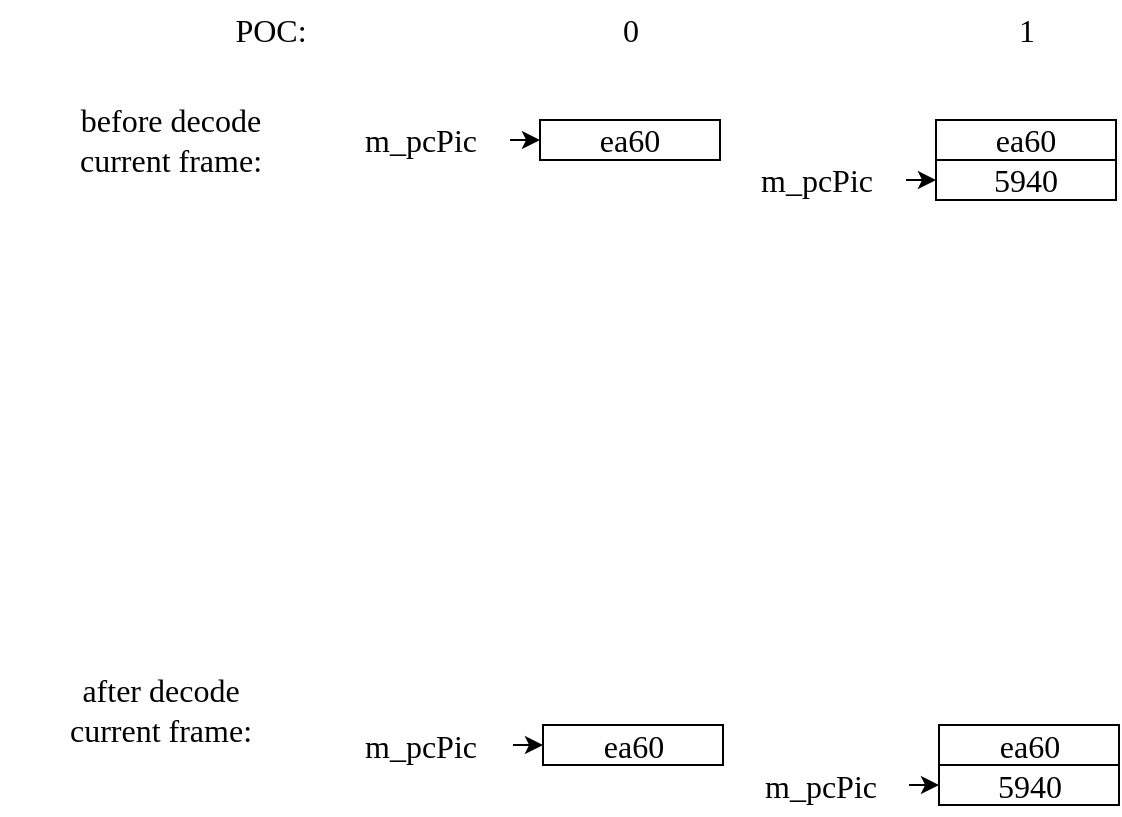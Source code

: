 <mxfile version="20.0.3" type="github">
  <diagram id="m4DaekiL_GEVx1A_Rdox" name="Page-1">
    <mxGraphModel dx="1771" dy="684" grid="1" gridSize="10" guides="1" tooltips="1" connect="1" arrows="1" fold="1" page="1" pageScale="1" pageWidth="827" pageHeight="1169" math="0" shadow="0">
      <root>
        <mxCell id="0" />
        <mxCell id="1" parent="0" />
        <mxCell id="c3yrty8Hjv15ZuBxM9Lw-1" value="ea60" style="rounded=0;whiteSpace=wrap;html=1;fontFamily=Lucida Console;fontSize=16;" vertex="1" parent="1">
          <mxGeometry x="190" y="170" width="90" height="20" as="geometry" />
        </mxCell>
        <mxCell id="c3yrty8Hjv15ZuBxM9Lw-2" value="0" style="text;html=1;resizable=0;autosize=1;align=center;verticalAlign=middle;points=[];fillColor=none;strokeColor=none;rounded=0;fontFamily=Lucida Console;fontSize=16;" vertex="1" parent="1">
          <mxGeometry x="220" y="110" width="30" height="30" as="geometry" />
        </mxCell>
        <mxCell id="c3yrty8Hjv15ZuBxM9Lw-3" value="POC:" style="text;html=1;resizable=0;autosize=1;align=center;verticalAlign=middle;points=[];fillColor=none;strokeColor=none;rounded=0;fontFamily=Lucida Console;fontSize=16;" vertex="1" parent="1">
          <mxGeometry x="25" y="110" width="60" height="30" as="geometry" />
        </mxCell>
        <mxCell id="c3yrty8Hjv15ZuBxM9Lw-4" value="before decode&lt;br&gt;current frame:" style="text;html=1;resizable=0;autosize=1;align=center;verticalAlign=middle;points=[];fillColor=none;strokeColor=none;rounded=0;fontFamily=Lucida Console;fontSize=16;" vertex="1" parent="1">
          <mxGeometry x="-75" y="155" width="160" height="50" as="geometry" />
        </mxCell>
        <mxCell id="c3yrty8Hjv15ZuBxM9Lw-5" value="after decode&lt;br&gt;current frame:" style="text;html=1;resizable=0;autosize=1;align=center;verticalAlign=middle;points=[];fillColor=none;strokeColor=none;rounded=0;fontFamily=Lucida Console;fontSize=16;" vertex="1" parent="1">
          <mxGeometry x="-80" y="440" width="160" height="50" as="geometry" />
        </mxCell>
        <mxCell id="c3yrty8Hjv15ZuBxM9Lw-6" value="ea60" style="rounded=0;whiteSpace=wrap;html=1;fontFamily=Lucida Console;fontSize=16;" vertex="1" parent="1">
          <mxGeometry x="388" y="170" width="90" height="20" as="geometry" />
        </mxCell>
        <mxCell id="c3yrty8Hjv15ZuBxM9Lw-7" value="1" style="text;html=1;resizable=0;autosize=1;align=center;verticalAlign=middle;points=[];fillColor=none;strokeColor=none;rounded=0;fontFamily=Lucida Console;fontSize=16;" vertex="1" parent="1">
          <mxGeometry x="418" y="110" width="30" height="30" as="geometry" />
        </mxCell>
        <mxCell id="c3yrty8Hjv15ZuBxM9Lw-8" value="m_pcPic" style="text;html=1;resizable=0;autosize=1;align=center;verticalAlign=middle;points=[];fillColor=none;strokeColor=none;rounded=0;fontFamily=Lucida Console;fontSize=16;" vertex="1" parent="1">
          <mxGeometry x="85" y="165" width="90" height="30" as="geometry" />
        </mxCell>
        <mxCell id="c3yrty8Hjv15ZuBxM9Lw-9" value="" style="endArrow=classic;html=1;rounded=0;fontFamily=Lucida Console;fontSize=16;entryX=0;entryY=0.5;entryDx=0;entryDy=0;" edge="1" parent="1" source="c3yrty8Hjv15ZuBxM9Lw-8" target="c3yrty8Hjv15ZuBxM9Lw-1">
          <mxGeometry width="50" height="50" relative="1" as="geometry">
            <mxPoint x="390" y="370" as="sourcePoint" />
            <mxPoint x="440" y="320" as="targetPoint" />
          </mxGeometry>
        </mxCell>
        <mxCell id="c3yrty8Hjv15ZuBxM9Lw-10" value="5940" style="rounded=0;whiteSpace=wrap;html=1;fontFamily=Lucida Console;fontSize=16;" vertex="1" parent="1">
          <mxGeometry x="388" y="190" width="90" height="20" as="geometry" />
        </mxCell>
        <mxCell id="c3yrty8Hjv15ZuBxM9Lw-11" value="m_pcPic" style="text;html=1;resizable=0;autosize=1;align=center;verticalAlign=middle;points=[];fillColor=none;strokeColor=none;rounded=0;fontFamily=Lucida Console;fontSize=16;" vertex="1" parent="1">
          <mxGeometry x="283" y="185" width="90" height="30" as="geometry" />
        </mxCell>
        <mxCell id="c3yrty8Hjv15ZuBxM9Lw-12" value="" style="endArrow=classic;html=1;rounded=0;fontFamily=Lucida Console;fontSize=16;entryX=0;entryY=0.5;entryDx=0;entryDy=0;" edge="1" parent="1" source="c3yrty8Hjv15ZuBxM9Lw-11">
          <mxGeometry width="50" height="50" relative="1" as="geometry">
            <mxPoint x="588" y="390" as="sourcePoint" />
            <mxPoint x="388" y="200" as="targetPoint" />
          </mxGeometry>
        </mxCell>
        <mxCell id="c3yrty8Hjv15ZuBxM9Lw-13" value="ea60" style="rounded=0;whiteSpace=wrap;html=1;fontFamily=Lucida Console;fontSize=16;" vertex="1" parent="1">
          <mxGeometry x="191.5" y="472.5" width="90" height="20" as="geometry" />
        </mxCell>
        <mxCell id="c3yrty8Hjv15ZuBxM9Lw-15" value="ea60" style="rounded=0;whiteSpace=wrap;html=1;fontFamily=Lucida Console;fontSize=16;" vertex="1" parent="1">
          <mxGeometry x="389.5" y="472.5" width="90" height="20" as="geometry" />
        </mxCell>
        <mxCell id="c3yrty8Hjv15ZuBxM9Lw-17" value="" style="endArrow=classic;html=1;rounded=0;fontFamily=Lucida Console;fontSize=16;entryX=0;entryY=0.5;entryDx=0;entryDy=0;" edge="1" parent="1" target="c3yrty8Hjv15ZuBxM9Lw-13">
          <mxGeometry width="50" height="50" relative="1" as="geometry">
            <mxPoint x="176.5" y="482.5" as="sourcePoint" />
            <mxPoint x="441.5" y="622.5" as="targetPoint" />
          </mxGeometry>
        </mxCell>
        <mxCell id="c3yrty8Hjv15ZuBxM9Lw-18" value="5940" style="rounded=0;whiteSpace=wrap;html=1;fontFamily=Lucida Console;fontSize=16;" vertex="1" parent="1">
          <mxGeometry x="389.5" y="492.5" width="90" height="20" as="geometry" />
        </mxCell>
        <mxCell id="c3yrty8Hjv15ZuBxM9Lw-19" value="m_pcPic" style="text;html=1;resizable=0;autosize=1;align=center;verticalAlign=middle;points=[];fillColor=none;strokeColor=none;rounded=0;fontFamily=Lucida Console;fontSize=16;" vertex="1" parent="1">
          <mxGeometry x="284.5" y="487.5" width="90" height="30" as="geometry" />
        </mxCell>
        <mxCell id="c3yrty8Hjv15ZuBxM9Lw-20" value="" style="endArrow=classic;html=1;rounded=0;fontFamily=Lucida Console;fontSize=16;entryX=0;entryY=0.5;entryDx=0;entryDy=0;" edge="1" parent="1" source="c3yrty8Hjv15ZuBxM9Lw-19">
          <mxGeometry width="50" height="50" relative="1" as="geometry">
            <mxPoint x="589.5" y="692.5" as="sourcePoint" />
            <mxPoint x="389.5" y="502.5" as="targetPoint" />
          </mxGeometry>
        </mxCell>
        <mxCell id="c3yrty8Hjv15ZuBxM9Lw-21" value="m_pcPic" style="text;html=1;resizable=0;autosize=1;align=center;verticalAlign=middle;points=[];fillColor=none;strokeColor=none;rounded=0;fontFamily=Lucida Console;fontSize=16;" vertex="1" parent="1">
          <mxGeometry x="85" y="467.5" width="90" height="30" as="geometry" />
        </mxCell>
      </root>
    </mxGraphModel>
  </diagram>
</mxfile>
